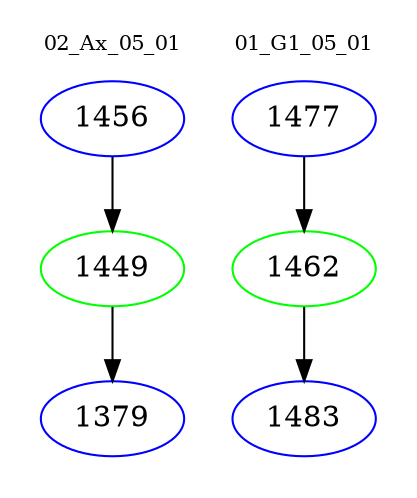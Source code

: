 digraph{
subgraph cluster_0 {
color = white
label = "02_Ax_05_01";
fontsize=10;
T0_1456 [label="1456", color="blue"]
T0_1456 -> T0_1449 [color="black"]
T0_1449 [label="1449", color="green"]
T0_1449 -> T0_1379 [color="black"]
T0_1379 [label="1379", color="blue"]
}
subgraph cluster_1 {
color = white
label = "01_G1_05_01";
fontsize=10;
T1_1477 [label="1477", color="blue"]
T1_1477 -> T1_1462 [color="black"]
T1_1462 [label="1462", color="green"]
T1_1462 -> T1_1483 [color="black"]
T1_1483 [label="1483", color="blue"]
}
}
